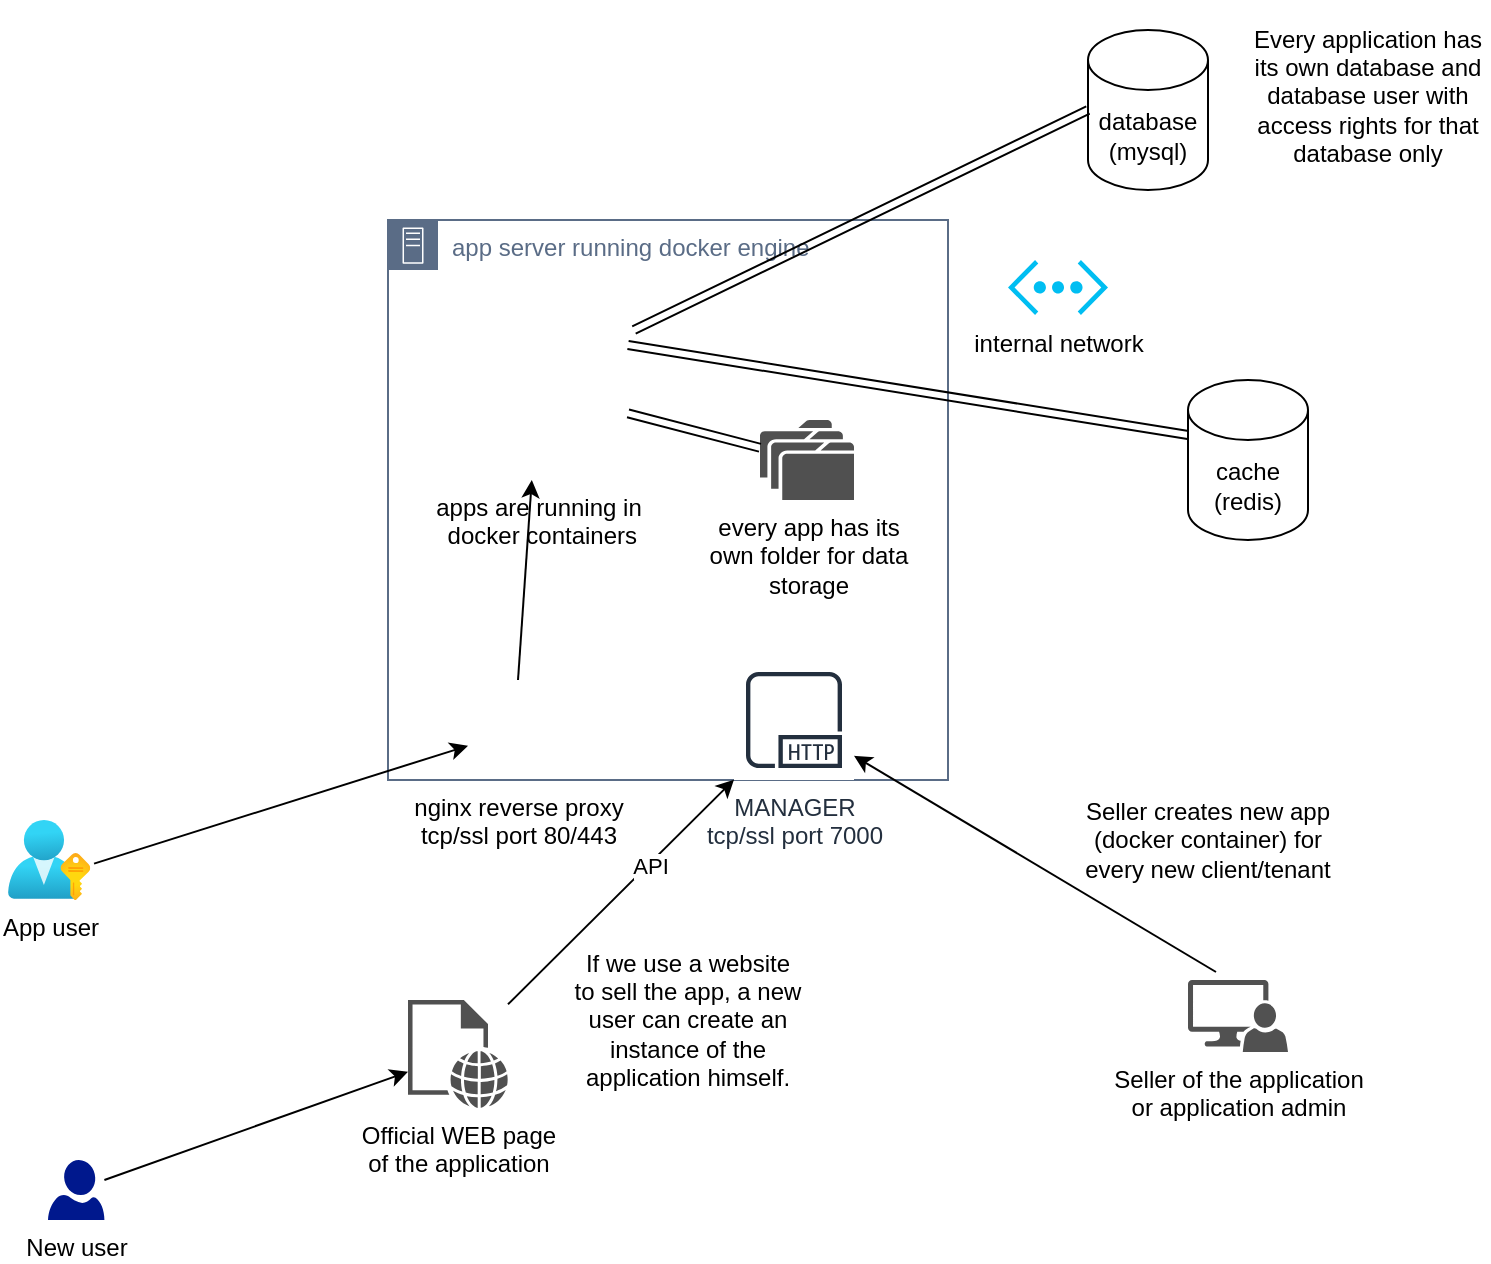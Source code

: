 <mxfile version="16.5.3" type="github">
  <diagram id="D-6fW6A4Df2_lMWwTRG9" name="Page-1">
    <mxGraphModel dx="1422" dy="764" grid="1" gridSize="10" guides="1" tooltips="1" connect="1" arrows="1" fold="1" page="1" pageScale="1" pageWidth="850" pageHeight="1100" math="0" shadow="0">
      <root>
        <mxCell id="0" />
        <mxCell id="1" parent="0" />
        <mxCell id="NMRsIpriQPwaLPY4j_5Q-1" value="&lt;div&gt;database&lt;/div&gt;&lt;div&gt;(mysql)&lt;/div&gt;" style="shape=cylinder3;whiteSpace=wrap;html=1;boundedLbl=1;backgroundOutline=1;size=15;" vertex="1" parent="1">
          <mxGeometry x="590" y="25" width="60" height="80" as="geometry" />
        </mxCell>
        <mxCell id="NMRsIpriQPwaLPY4j_5Q-2" value="&lt;div&gt;cache&lt;/div&gt;&lt;div&gt;(redis)&lt;br&gt;&lt;/div&gt;" style="shape=cylinder3;whiteSpace=wrap;html=1;boundedLbl=1;backgroundOutline=1;size=15;" vertex="1" parent="1">
          <mxGeometry x="640" y="200" width="60" height="80" as="geometry" />
        </mxCell>
        <mxCell id="NMRsIpriQPwaLPY4j_5Q-3" value="app server running docker engine" style="points=[[0,0],[0.25,0],[0.5,0],[0.75,0],[1,0],[1,0.25],[1,0.5],[1,0.75],[1,1],[0.75,1],[0.5,1],[0.25,1],[0,1],[0,0.75],[0,0.5],[0,0.25]];outlineConnect=0;gradientColor=none;html=1;whiteSpace=wrap;fontSize=12;fontStyle=0;container=1;pointerEvents=0;collapsible=0;recursiveResize=0;shape=mxgraph.aws4.group;grIcon=mxgraph.aws4.group_on_premise;strokeColor=#5A6C86;fillColor=none;verticalAlign=top;align=left;spacingLeft=30;fontColor=#5A6C86;dashed=0;" vertex="1" parent="1">
          <mxGeometry x="240" y="120" width="280" height="280" as="geometry" />
        </mxCell>
        <mxCell id="NMRsIpriQPwaLPY4j_5Q-4" value="&lt;div&gt;apps are running in&lt;/div&gt;&lt;div&gt;&amp;nbsp;docker containers&lt;/div&gt;" style="shape=image;html=1;verticalAlign=top;verticalLabelPosition=bottom;labelBackgroundColor=#ffffff;imageAspect=0;aspect=fixed;image=https://cdn0.iconfinder.com/data/icons/social-media-2104/24/social_media_social_media_logo_docker-128.png" vertex="1" parent="NMRsIpriQPwaLPY4j_5Q-3">
          <mxGeometry x="30" y="40" width="90" height="90" as="geometry" />
        </mxCell>
        <mxCell id="NMRsIpriQPwaLPY4j_5Q-5" value="&lt;div&gt;nginx reverse proxy&lt;/div&gt;&lt;div&gt;tcp/ssl port 80/443&lt;br&gt;&lt;/div&gt;" style="shape=image;html=1;verticalAlign=top;verticalLabelPosition=bottom;labelBackgroundColor=#ffffff;imageAspect=0;aspect=fixed;image=https://cdn1.iconfinder.com/data/icons/unicons-line-vol-3/24/docker-128.png" vertex="1" parent="NMRsIpriQPwaLPY4j_5Q-3">
          <mxGeometry x="40" y="230" width="50" height="50" as="geometry" />
        </mxCell>
        <mxCell id="NMRsIpriQPwaLPY4j_5Q-7" value="&lt;div&gt;MANAGER&lt;/div&gt;&lt;div&gt;tcp/ssl port 7000&lt;br&gt;&lt;/div&gt;" style="sketch=0;outlineConnect=0;fontColor=#232F3E;gradientColor=none;strokeColor=#232F3E;fillColor=#ffffff;dashed=0;verticalLabelPosition=bottom;verticalAlign=top;align=center;html=1;fontSize=12;fontStyle=0;aspect=fixed;shape=mxgraph.aws4.resourceIcon;resIcon=mxgraph.aws4.http_protocol;" vertex="1" parent="NMRsIpriQPwaLPY4j_5Q-3">
          <mxGeometry x="173" y="220" width="60" height="60" as="geometry" />
        </mxCell>
        <mxCell id="NMRsIpriQPwaLPY4j_5Q-13" value="&lt;div&gt;every app has its&lt;/div&gt;&lt;div&gt;own folder for data&lt;/div&gt;&lt;div&gt;storage&lt;br&gt;&lt;/div&gt;" style="sketch=0;pointerEvents=1;shadow=0;dashed=0;html=1;strokeColor=none;fillColor=#505050;labelPosition=center;verticalLabelPosition=bottom;verticalAlign=top;outlineConnect=0;align=center;shape=mxgraph.office.concepts.folders;" vertex="1" parent="NMRsIpriQPwaLPY4j_5Q-3">
          <mxGeometry x="186" y="100" width="47" height="40" as="geometry" />
        </mxCell>
        <mxCell id="NMRsIpriQPwaLPY4j_5Q-17" value="" style="endArrow=classic;html=1;rounded=0;shape=link;" edge="1" parent="NMRsIpriQPwaLPY4j_5Q-3" source="NMRsIpriQPwaLPY4j_5Q-4" target="NMRsIpriQPwaLPY4j_5Q-13">
          <mxGeometry width="50" height="50" relative="1" as="geometry">
            <mxPoint x="280" y="210" as="sourcePoint" />
            <mxPoint x="330" y="160" as="targetPoint" />
          </mxGeometry>
        </mxCell>
        <mxCell id="NMRsIpriQPwaLPY4j_5Q-21" value="" style="endArrow=classic;html=1;rounded=0;exitX=0.5;exitY=0;exitDx=0;exitDy=0;" edge="1" parent="NMRsIpriQPwaLPY4j_5Q-3" source="NMRsIpriQPwaLPY4j_5Q-5" target="NMRsIpriQPwaLPY4j_5Q-4">
          <mxGeometry width="50" height="50" relative="1" as="geometry">
            <mxPoint x="280" y="210" as="sourcePoint" />
            <mxPoint x="330" y="160" as="targetPoint" />
          </mxGeometry>
        </mxCell>
        <mxCell id="NMRsIpriQPwaLPY4j_5Q-11" value="&lt;div&gt;Seller of the application&lt;/div&gt;&lt;div&gt;or application admin&lt;br&gt;&lt;/div&gt;" style="sketch=0;pointerEvents=1;shadow=0;dashed=0;html=1;strokeColor=none;labelPosition=center;verticalLabelPosition=bottom;verticalAlign=top;align=center;fillColor=#515151;shape=mxgraph.mscae.system_center.admin_console" vertex="1" parent="1">
          <mxGeometry x="640" y="500" width="50" height="36" as="geometry" />
        </mxCell>
        <mxCell id="NMRsIpriQPwaLPY4j_5Q-16" value="" style="endArrow=classic;html=1;rounded=0;entryX=0;entryY=0.5;entryDx=0;entryDy=0;entryPerimeter=0;exitX=1.033;exitY=0.167;exitDx=0;exitDy=0;exitPerimeter=0;shape=link;" edge="1" parent="1" source="NMRsIpriQPwaLPY4j_5Q-4" target="NMRsIpriQPwaLPY4j_5Q-1">
          <mxGeometry width="50" height="50" relative="1" as="geometry">
            <mxPoint x="520" y="330" as="sourcePoint" />
            <mxPoint x="570" y="280" as="targetPoint" />
          </mxGeometry>
        </mxCell>
        <mxCell id="NMRsIpriQPwaLPY4j_5Q-18" value="" style="endArrow=classic;html=1;rounded=0;entryX=0;entryY=0;entryDx=0;entryDy=27.5;entryPerimeter=0;exitX=1;exitY=0.25;exitDx=0;exitDy=0;shape=link;" edge="1" parent="1" source="NMRsIpriQPwaLPY4j_5Q-4" target="NMRsIpriQPwaLPY4j_5Q-2">
          <mxGeometry width="50" height="50" relative="1" as="geometry">
            <mxPoint x="520" y="330" as="sourcePoint" />
            <mxPoint x="570" y="280" as="targetPoint" />
          </mxGeometry>
        </mxCell>
        <mxCell id="NMRsIpriQPwaLPY4j_5Q-19" value="" style="endArrow=classic;html=1;rounded=0;exitX=1.044;exitY=0.545;exitDx=0;exitDy=0;exitPerimeter=0;" edge="1" parent="1" source="NMRsIpriQPwaLPY4j_5Q-30" target="NMRsIpriQPwaLPY4j_5Q-5">
          <mxGeometry width="50" height="50" relative="1" as="geometry">
            <mxPoint x="400" y="330" as="sourcePoint" />
            <mxPoint x="450" y="280" as="targetPoint" />
          </mxGeometry>
        </mxCell>
        <mxCell id="NMRsIpriQPwaLPY4j_5Q-22" value="" style="endArrow=classic;html=1;rounded=0;exitX=0.28;exitY=-0.111;exitDx=0;exitDy=0;exitPerimeter=0;" edge="1" parent="1" source="NMRsIpriQPwaLPY4j_5Q-11" target="NMRsIpriQPwaLPY4j_5Q-7">
          <mxGeometry width="50" height="50" relative="1" as="geometry">
            <mxPoint x="520" y="330" as="sourcePoint" />
            <mxPoint x="570" y="280" as="targetPoint" />
          </mxGeometry>
        </mxCell>
        <mxCell id="NMRsIpriQPwaLPY4j_5Q-24" value="Every application has its own database and database user with access rights for that database only" style="text;html=1;strokeColor=none;fillColor=none;align=center;verticalAlign=middle;whiteSpace=wrap;rounded=0;" vertex="1" parent="1">
          <mxGeometry x="670" y="10" width="120" height="95" as="geometry" />
        </mxCell>
        <mxCell id="NMRsIpriQPwaLPY4j_5Q-26" value="internal network" style="verticalLabelPosition=bottom;html=1;verticalAlign=top;align=center;strokeColor=none;fillColor=#00BEF2;shape=mxgraph.azure.virtual_network;pointerEvents=1;" vertex="1" parent="1">
          <mxGeometry x="550" y="140" width="50" height="27.5" as="geometry" />
        </mxCell>
        <mxCell id="NMRsIpriQPwaLPY4j_5Q-28" value="&lt;div&gt;Seller creates new app&lt;/div&gt;&lt;div&gt;(docker container) for every new client/tenant&lt;br&gt;&lt;/div&gt;" style="text;html=1;strokeColor=none;fillColor=none;align=center;verticalAlign=middle;whiteSpace=wrap;rounded=0;" vertex="1" parent="1">
          <mxGeometry x="580" y="400" width="140" height="60" as="geometry" />
        </mxCell>
        <mxCell id="NMRsIpriQPwaLPY4j_5Q-29" value="&lt;div&gt;Official WEB page&lt;/div&gt;&lt;div&gt;of the application&lt;/div&gt;" style="sketch=0;pointerEvents=1;shadow=0;dashed=0;html=1;strokeColor=none;fillColor=#505050;labelPosition=center;verticalLabelPosition=bottom;verticalAlign=top;outlineConnect=0;align=center;shape=mxgraph.office.concepts.web_page;" vertex="1" parent="1">
          <mxGeometry x="250" y="510" width="50" height="54" as="geometry" />
        </mxCell>
        <mxCell id="NMRsIpriQPwaLPY4j_5Q-30" value="&lt;div&gt;App user&lt;/div&gt;" style="aspect=fixed;html=1;points=[];align=center;image;fontSize=12;image=img/lib/azure2/azure_stack/User_Subscriptions.svg;" vertex="1" parent="1">
          <mxGeometry x="50" y="420" width="41.21" height="40" as="geometry" />
        </mxCell>
        <mxCell id="NMRsIpriQPwaLPY4j_5Q-32" value="New user" style="sketch=0;aspect=fixed;pointerEvents=1;shadow=0;dashed=0;html=1;strokeColor=none;labelPosition=center;verticalLabelPosition=bottom;verticalAlign=top;align=center;fillColor=#00188D;shape=mxgraph.azure.user" vertex="1" parent="1">
          <mxGeometry x="70" y="590" width="28.2" height="30" as="geometry" />
        </mxCell>
        <mxCell id="NMRsIpriQPwaLPY4j_5Q-33" value="" style="endArrow=classic;html=1;rounded=0;" edge="1" parent="1" source="NMRsIpriQPwaLPY4j_5Q-32" target="NMRsIpriQPwaLPY4j_5Q-29">
          <mxGeometry width="50" height="50" relative="1" as="geometry">
            <mxPoint x="400" y="510" as="sourcePoint" />
            <mxPoint x="450" y="460" as="targetPoint" />
          </mxGeometry>
        </mxCell>
        <mxCell id="NMRsIpriQPwaLPY4j_5Q-34" value="" style="endArrow=classic;html=1;rounded=0;" edge="1" parent="1" source="NMRsIpriQPwaLPY4j_5Q-29" target="NMRsIpriQPwaLPY4j_5Q-7">
          <mxGeometry width="50" height="50" relative="1" as="geometry">
            <mxPoint x="400" y="510" as="sourcePoint" />
            <mxPoint x="450" y="460" as="targetPoint" />
          </mxGeometry>
        </mxCell>
        <mxCell id="NMRsIpriQPwaLPY4j_5Q-36" value="API" style="edgeLabel;html=1;align=center;verticalAlign=middle;resizable=0;points=[];" vertex="1" connectable="0" parent="NMRsIpriQPwaLPY4j_5Q-34">
          <mxGeometry x="0.244" y="-1" relative="1" as="geometry">
            <mxPoint as="offset" />
          </mxGeometry>
        </mxCell>
        <mxCell id="NMRsIpriQPwaLPY4j_5Q-35" value="&lt;div&gt;If we use a website&lt;/div&gt;&lt;div&gt;to sell the app, a new user can create an instance of the application &lt;span class=&quot;VIiyi&quot; lang=&quot;en&quot;&gt;&lt;span class=&quot;JLqJ4b ChMk0b&quot;&gt;&lt;span class=&quot;Q4iAWc&quot;&gt;himself.&lt;/span&gt;&lt;/span&gt;&lt;/span&gt;&lt;/div&gt;" style="text;html=1;strokeColor=none;fillColor=none;align=center;verticalAlign=middle;whiteSpace=wrap;rounded=0;" vertex="1" parent="1">
          <mxGeometry x="330" y="490" width="120" height="60" as="geometry" />
        </mxCell>
      </root>
    </mxGraphModel>
  </diagram>
</mxfile>
